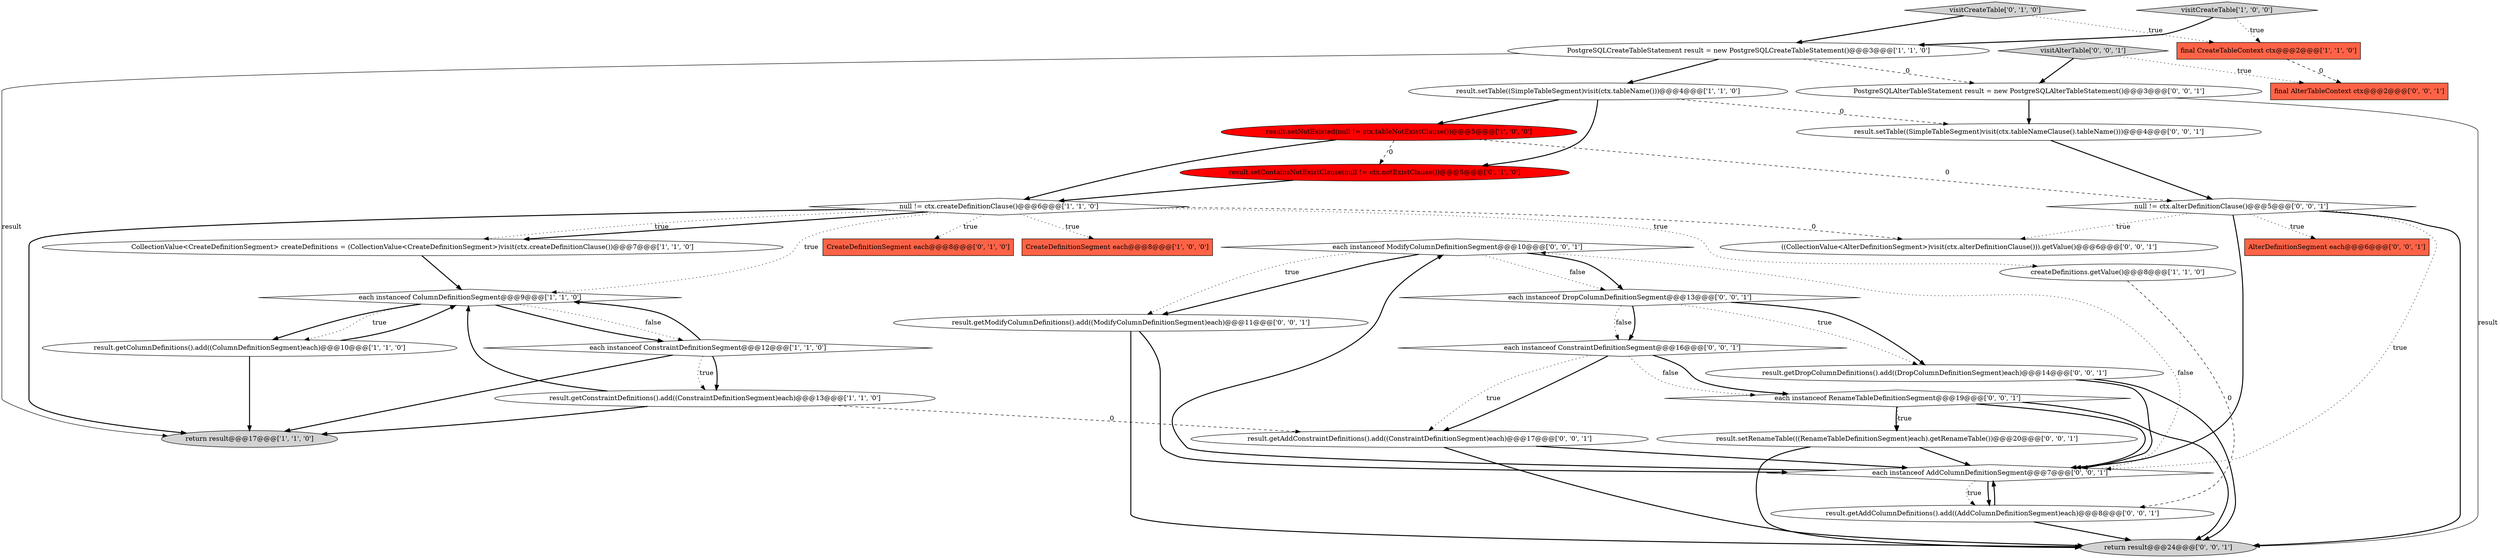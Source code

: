 digraph {
22 [style = filled, label = "each instanceof ModifyColumnDefinitionSegment@@@10@@@['0', '0', '1']", fillcolor = white, shape = diamond image = "AAA0AAABBB3BBB"];
11 [style = filled, label = "createDefinitions.getValue()@@@8@@@['1', '1', '0']", fillcolor = white, shape = ellipse image = "AAA0AAABBB1BBB"];
24 [style = filled, label = "visitAlterTable['0', '0', '1']", fillcolor = lightgray, shape = diamond image = "AAA0AAABBB3BBB"];
19 [style = filled, label = "PostgreSQLAlterTableStatement result = new PostgreSQLAlterTableStatement()@@@3@@@['0', '0', '1']", fillcolor = white, shape = ellipse image = "AAA0AAABBB3BBB"];
15 [style = filled, label = "CreateDefinitionSegment each@@@8@@@['0', '1', '0']", fillcolor = tomato, shape = box image = "AAA0AAABBB2BBB"];
13 [style = filled, label = "return result@@@17@@@['1', '1', '0']", fillcolor = lightgray, shape = ellipse image = "AAA0AAABBB1BBB"];
5 [style = filled, label = "CreateDefinitionSegment each@@@8@@@['1', '0', '0']", fillcolor = tomato, shape = box image = "AAA0AAABBB1BBB"];
0 [style = filled, label = "result.setNotExisted(null != ctx.tableNotExistClause())@@@5@@@['1', '0', '0']", fillcolor = red, shape = ellipse image = "AAA1AAABBB1BBB"];
18 [style = filled, label = "final AlterTableContext ctx@@@2@@@['0', '0', '1']", fillcolor = tomato, shape = box image = "AAA0AAABBB3BBB"];
30 [style = filled, label = "result.setRenameTable(((RenameTableDefinitionSegment)each).getRenameTable())@@@20@@@['0', '0', '1']", fillcolor = white, shape = ellipse image = "AAA0AAABBB3BBB"];
32 [style = filled, label = "each instanceof DropColumnDefinitionSegment@@@13@@@['0', '0', '1']", fillcolor = white, shape = diamond image = "AAA0AAABBB3BBB"];
8 [style = filled, label = "CollectionValue<CreateDefinitionSegment> createDefinitions = (CollectionValue<CreateDefinitionSegment>)visit(ctx.createDefinitionClause())@@@7@@@['1', '1', '0']", fillcolor = white, shape = ellipse image = "AAA0AAABBB1BBB"];
16 [style = filled, label = "visitCreateTable['0', '1', '0']", fillcolor = lightgray, shape = diamond image = "AAA0AAABBB2BBB"];
25 [style = filled, label = "result.getDropColumnDefinitions().add((DropColumnDefinitionSegment)each)@@@14@@@['0', '0', '1']", fillcolor = white, shape = ellipse image = "AAA0AAABBB3BBB"];
17 [style = filled, label = "null != ctx.alterDefinitionClause()@@@5@@@['0', '0', '1']", fillcolor = white, shape = diamond image = "AAA0AAABBB3BBB"];
2 [style = filled, label = "result.getColumnDefinitions().add((ColumnDefinitionSegment)each)@@@10@@@['1', '1', '0']", fillcolor = white, shape = ellipse image = "AAA0AAABBB1BBB"];
9 [style = filled, label = "visitCreateTable['1', '0', '0']", fillcolor = lightgray, shape = diamond image = "AAA0AAABBB1BBB"];
31 [style = filled, label = "((CollectionValue<AlterDefinitionSegment>)visit(ctx.alterDefinitionClause())).getValue()@@@6@@@['0', '0', '1']", fillcolor = white, shape = ellipse image = "AAA0AAABBB3BBB"];
26 [style = filled, label = "return result@@@24@@@['0', '0', '1']", fillcolor = lightgray, shape = ellipse image = "AAA0AAABBB3BBB"];
29 [style = filled, label = "result.getModifyColumnDefinitions().add((ModifyColumnDefinitionSegment)each)@@@11@@@['0', '0', '1']", fillcolor = white, shape = ellipse image = "AAA0AAABBB3BBB"];
6 [style = filled, label = "PostgreSQLCreateTableStatement result = new PostgreSQLCreateTableStatement()@@@3@@@['1', '1', '0']", fillcolor = white, shape = ellipse image = "AAA0AAABBB1BBB"];
10 [style = filled, label = "result.setTable((SimpleTableSegment)visit(ctx.tableName()))@@@4@@@['1', '1', '0']", fillcolor = white, shape = ellipse image = "AAA0AAABBB1BBB"];
27 [style = filled, label = "each instanceof AddColumnDefinitionSegment@@@7@@@['0', '0', '1']", fillcolor = white, shape = diamond image = "AAA0AAABBB3BBB"];
23 [style = filled, label = "result.getAddConstraintDefinitions().add((ConstraintDefinitionSegment)each)@@@17@@@['0', '0', '1']", fillcolor = white, shape = ellipse image = "AAA0AAABBB3BBB"];
20 [style = filled, label = "result.getAddColumnDefinitions().add((AddColumnDefinitionSegment)each)@@@8@@@['0', '0', '1']", fillcolor = white, shape = ellipse image = "AAA0AAABBB3BBB"];
3 [style = filled, label = "final CreateTableContext ctx@@@2@@@['1', '1', '0']", fillcolor = tomato, shape = box image = "AAA0AAABBB1BBB"];
33 [style = filled, label = "each instanceof ConstraintDefinitionSegment@@@16@@@['0', '0', '1']", fillcolor = white, shape = diamond image = "AAA0AAABBB3BBB"];
34 [style = filled, label = "result.setTable((SimpleTableSegment)visit(ctx.tableNameClause().tableName()))@@@4@@@['0', '0', '1']", fillcolor = white, shape = ellipse image = "AAA0AAABBB3BBB"];
28 [style = filled, label = "each instanceof RenameTableDefinitionSegment@@@19@@@['0', '0', '1']", fillcolor = white, shape = diamond image = "AAA0AAABBB3BBB"];
1 [style = filled, label = "each instanceof ColumnDefinitionSegment@@@9@@@['1', '1', '0']", fillcolor = white, shape = diamond image = "AAA0AAABBB1BBB"];
4 [style = filled, label = "each instanceof ConstraintDefinitionSegment@@@12@@@['1', '1', '0']", fillcolor = white, shape = diamond image = "AAA0AAABBB1BBB"];
7 [style = filled, label = "null != ctx.createDefinitionClause()@@@6@@@['1', '1', '0']", fillcolor = white, shape = diamond image = "AAA0AAABBB1BBB"];
21 [style = filled, label = "AlterDefinitionSegment each@@@6@@@['0', '0', '1']", fillcolor = tomato, shape = box image = "AAA0AAABBB3BBB"];
12 [style = filled, label = "result.getConstraintDefinitions().add((ConstraintDefinitionSegment)each)@@@13@@@['1', '1', '0']", fillcolor = white, shape = ellipse image = "AAA0AAABBB1BBB"];
14 [style = filled, label = "result.setContainsNotExistClause(null != ctx.notExistClause())@@@5@@@['0', '1', '0']", fillcolor = red, shape = ellipse image = "AAA1AAABBB2BBB"];
7->13 [style = bold, label=""];
33->28 [style = dotted, label="false"];
1->4 [style = bold, label=""];
19->34 [style = bold, label=""];
17->26 [style = bold, label=""];
22->29 [style = dotted, label="true"];
22->32 [style = dotted, label="false"];
24->19 [style = bold, label=""];
7->31 [style = dashed, label="0"];
11->20 [style = dashed, label="0"];
12->23 [style = dashed, label="0"];
23->27 [style = bold, label=""];
28->30 [style = bold, label=""];
10->14 [style = bold, label=""];
10->34 [style = dashed, label="0"];
20->26 [style = bold, label=""];
2->1 [style = bold, label=""];
17->27 [style = dotted, label="true"];
16->6 [style = bold, label=""];
33->28 [style = bold, label=""];
3->18 [style = dashed, label="0"];
4->13 [style = bold, label=""];
30->27 [style = bold, label=""];
30->26 [style = bold, label=""];
19->26 [style = solid, label="result"];
23->26 [style = bold, label=""];
22->29 [style = bold, label=""];
0->14 [style = dashed, label="0"];
22->32 [style = bold, label=""];
28->26 [style = bold, label=""];
27->22 [style = dotted, label="false"];
7->8 [style = bold, label=""];
12->1 [style = bold, label=""];
27->22 [style = bold, label=""];
7->15 [style = dotted, label="true"];
16->3 [style = dotted, label="true"];
0->17 [style = dashed, label="0"];
32->33 [style = bold, label=""];
9->6 [style = bold, label=""];
14->7 [style = bold, label=""];
2->13 [style = bold, label=""];
0->7 [style = bold, label=""];
20->27 [style = bold, label=""];
29->26 [style = bold, label=""];
33->23 [style = bold, label=""];
8->1 [style = bold, label=""];
12->13 [style = bold, label=""];
29->27 [style = bold, label=""];
25->27 [style = bold, label=""];
7->5 [style = dotted, label="true"];
17->31 [style = dotted, label="true"];
32->25 [style = dotted, label="true"];
33->23 [style = dotted, label="true"];
28->30 [style = dotted, label="true"];
7->11 [style = dotted, label="true"];
1->4 [style = dotted, label="false"];
27->20 [style = dotted, label="true"];
6->10 [style = bold, label=""];
34->17 [style = bold, label=""];
10->0 [style = bold, label=""];
25->26 [style = bold, label=""];
32->25 [style = bold, label=""];
6->19 [style = dashed, label="0"];
6->13 [style = solid, label="result"];
4->12 [style = bold, label=""];
1->2 [style = bold, label=""];
4->1 [style = bold, label=""];
28->27 [style = bold, label=""];
17->27 [style = bold, label=""];
1->2 [style = dotted, label="true"];
7->1 [style = dotted, label="true"];
7->8 [style = dotted, label="true"];
4->12 [style = dotted, label="true"];
17->21 [style = dotted, label="true"];
27->20 [style = bold, label=""];
9->3 [style = dotted, label="true"];
24->18 [style = dotted, label="true"];
32->33 [style = dotted, label="false"];
}
